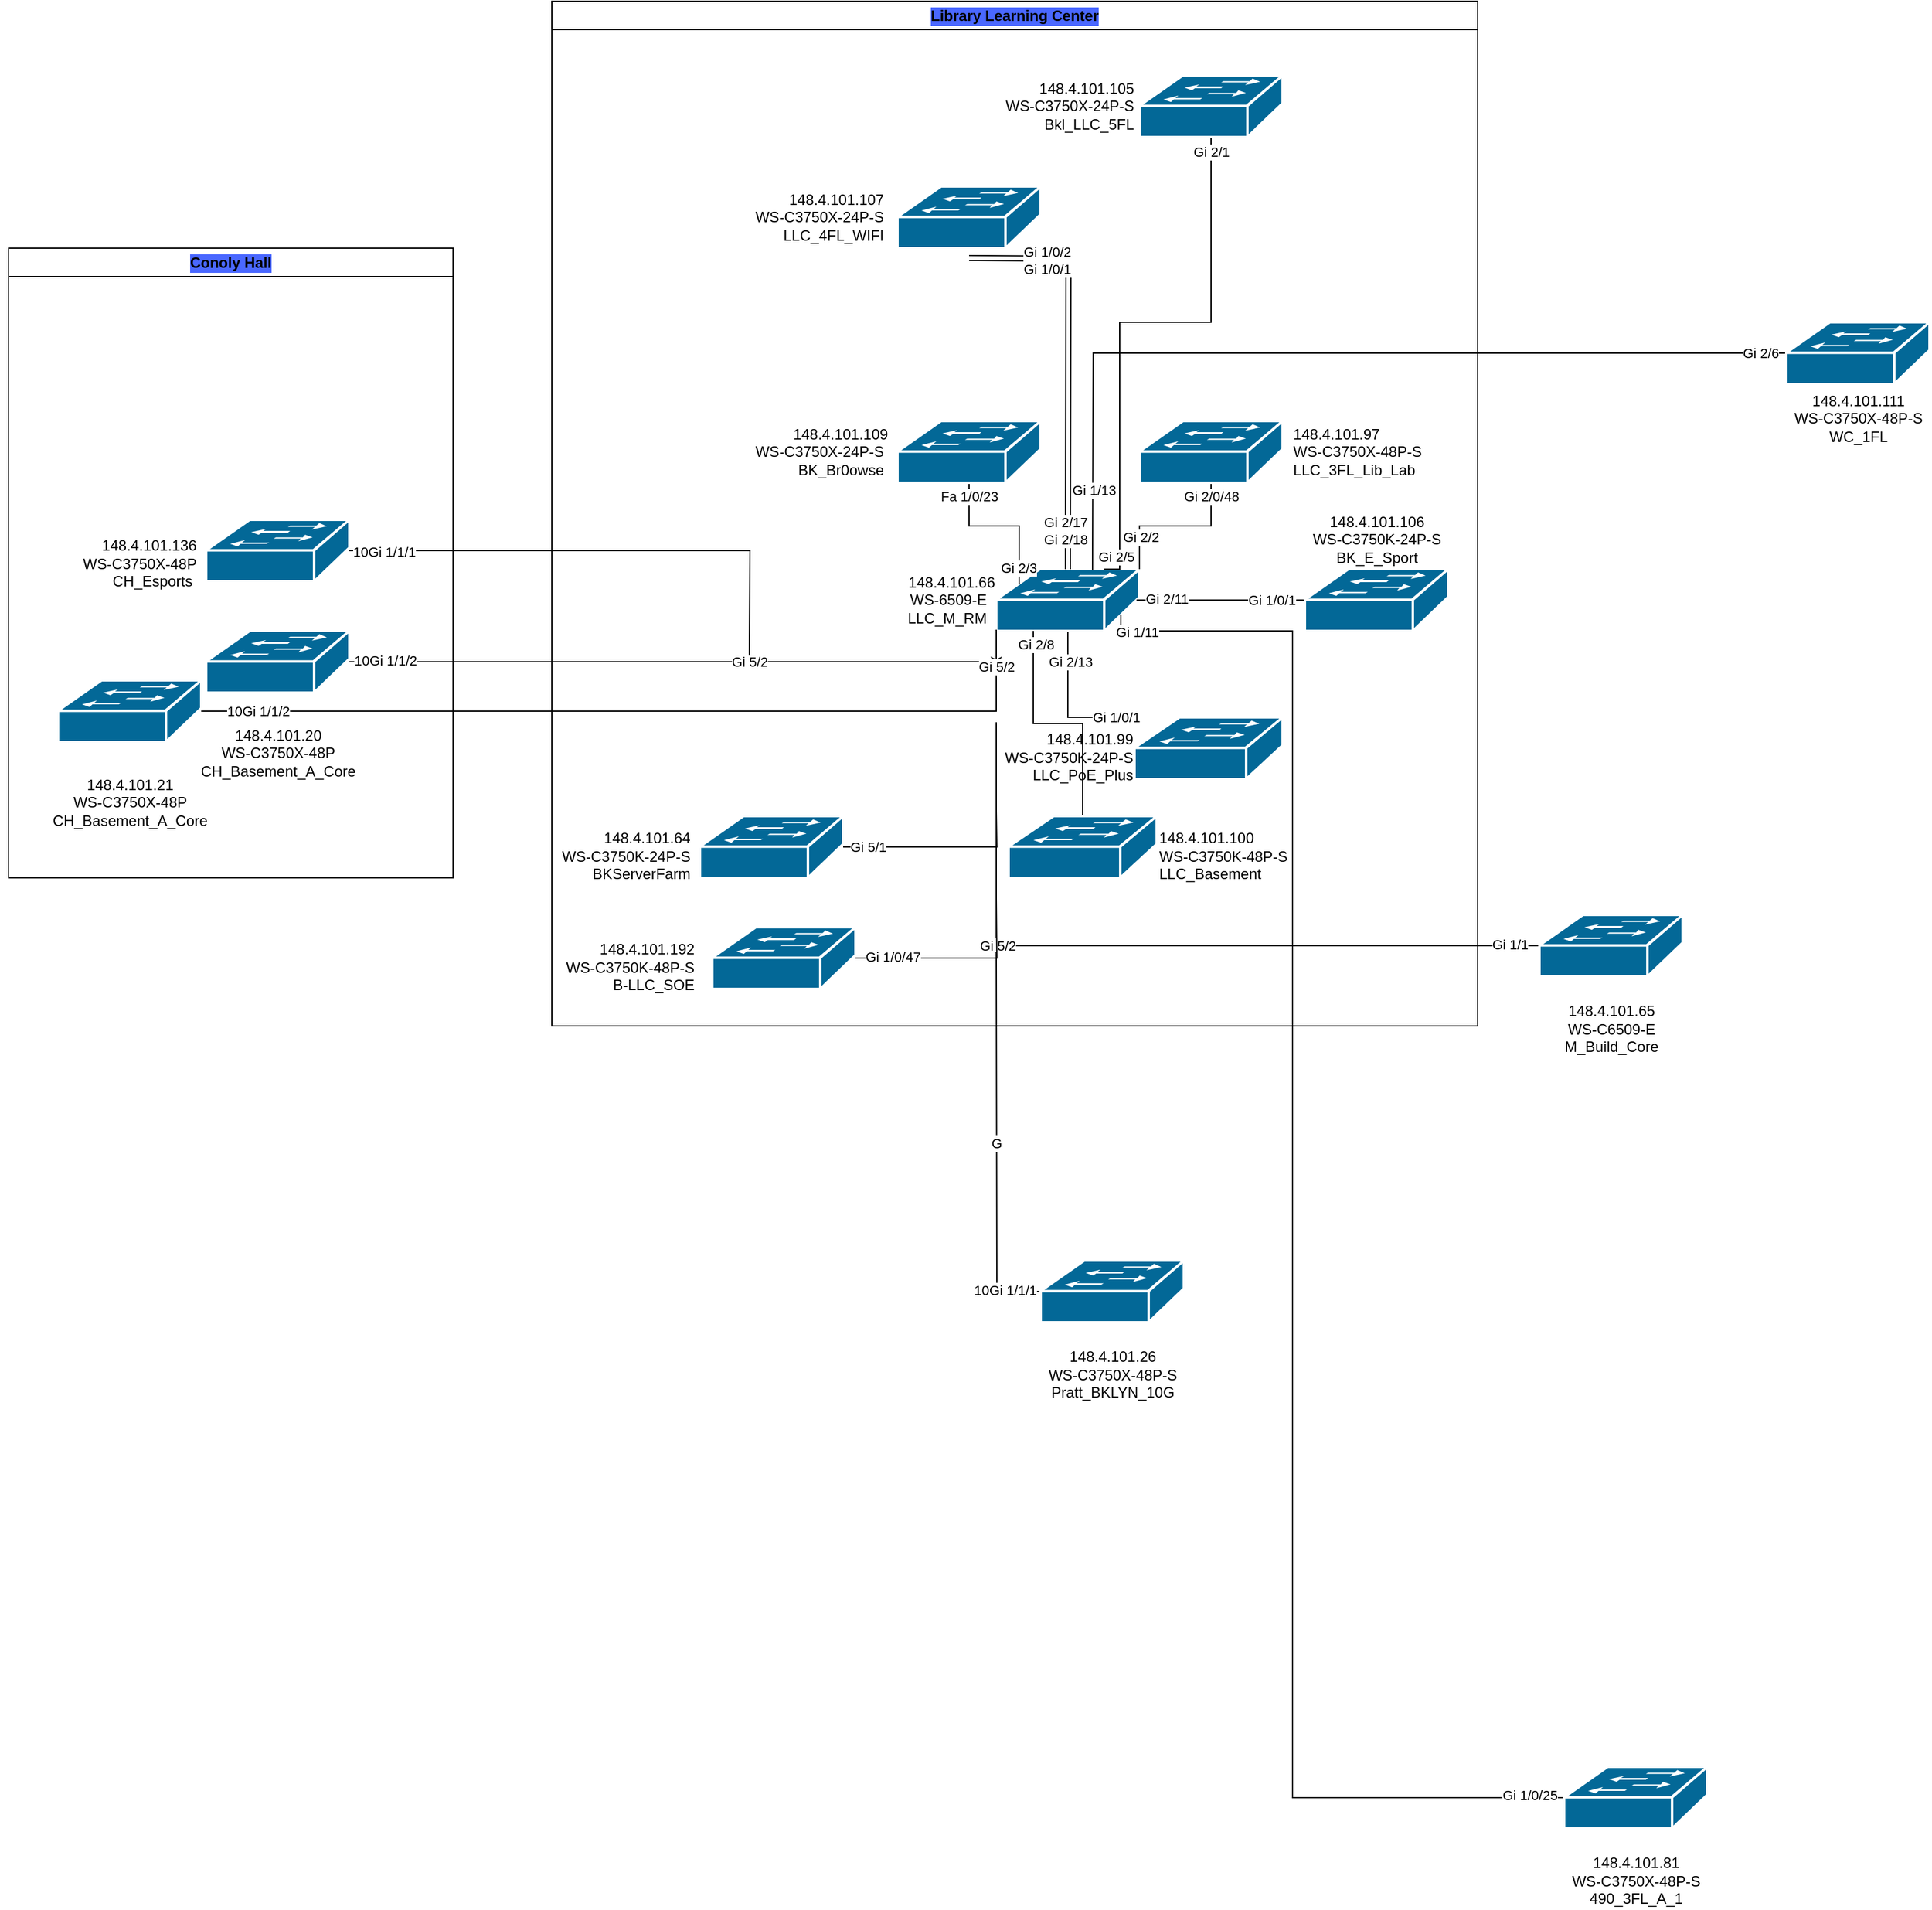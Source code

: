 <mxfile version="20.6.0" type="github">
  <diagram id="_D2GM5yeNmXsg2AjUnIa" name="Page-1">
    <mxGraphModel dx="1579" dy="1582" grid="1" gridSize="10" guides="1" tooltips="1" connect="1" arrows="1" fold="1" page="1" pageScale="1" pageWidth="850" pageHeight="1100" math="0" shadow="0">
      <root>
        <mxCell id="0" />
        <mxCell id="1" parent="0" />
        <mxCell id="6s0p3I9b8KLNKxU6c0i5-51" value="" style="edgeStyle=orthogonalEdgeStyle;rounded=0;orthogonalLoop=1;jettySize=auto;html=1;endArrow=none;endFill=0;" parent="1" source="6s0p3I9b8KLNKxU6c0i5-1" target="6s0p3I9b8KLNKxU6c0i5-2" edge="1">
          <mxGeometry relative="1" as="geometry">
            <Array as="points">
              <mxPoint x="378" y="270" />
              <mxPoint x="378" y="270" />
            </Array>
          </mxGeometry>
        </mxCell>
        <mxCell id="6s0p3I9b8KLNKxU6c0i5-56" value="Gi 1/0/1" style="edgeLabel;html=1;align=center;verticalAlign=middle;resizable=0;points=[];" parent="6s0p3I9b8KLNKxU6c0i5-51" vertex="1" connectable="0">
          <mxGeometry x="-0.752" relative="1" as="geometry">
            <mxPoint as="offset" />
          </mxGeometry>
        </mxCell>
        <mxCell id="6s0p3I9b8KLNKxU6c0i5-57" value="Gi 2/13" style="edgeLabel;html=1;align=center;verticalAlign=middle;resizable=0;points=[];" parent="6s0p3I9b8KLNKxU6c0i5-51" vertex="1" connectable="0">
          <mxGeometry x="0.724" relative="1" as="geometry">
            <mxPoint x="2" y="8" as="offset" />
          </mxGeometry>
        </mxCell>
        <mxCell id="6s0p3I9b8KLNKxU6c0i5-1" value="&lt;table style=&quot;border-collapse:&lt;br/&gt; collapse;width:124pt&quot; width=&quot;165&quot; cellspacing=&quot;0&quot; cellpadding=&quot;0&quot; border=&quot;0&quot;&gt;&lt;tbody&gt;&lt;tr style=&quot;height:15.75pt&quot; height=&quot;21&quot;&gt;&lt;br/&gt;  &lt;td style=&quot;height:15.75pt;width:124pt&quot; width=&quot;165&quot; class=&quot;xl66&quot; height=&quot;21&quot;&gt;148.4.101.99&lt;br&gt;WS-C3750K-24P-S&lt;br&gt;LLC_PoE_Plus&lt;/td&gt;&lt;/tr&gt;&lt;/tbody&gt;&lt;/table&gt;" style="shape=mxgraph.cisco.switches.workgroup_switch;sketch=0;html=1;pointerEvents=1;dashed=0;fillColor=#036897;strokeColor=#ffffff;strokeWidth=2;verticalLabelPosition=middle;verticalAlign=middle;align=right;outlineConnect=0;labelPosition=left;" parent="1" vertex="1">
          <mxGeometry x="432" y="270" width="120" height="50" as="geometry" />
        </mxCell>
        <object label="148.4.101.66&lt;br&gt;WS-6509-E&amp;nbsp;&amp;nbsp;&lt;br&gt;LLC_M_RM&amp;nbsp;&amp;nbsp;" id="6s0p3I9b8KLNKxU6c0i5-2">
          <mxCell style="shape=mxgraph.cisco.switches.workgroup_switch;sketch=0;html=1;pointerEvents=1;dashed=0;fillColor=#036897;strokeColor=#ffffff;strokeWidth=2;verticalLabelPosition=middle;verticalAlign=middle;align=right;outlineConnect=0;labelPosition=left;points=[[0,0.5,0,0,0],[0,0.98,0,0,0],[0.16,0.24,0,0,0],[0.25,0,0,0,0],[0.33,0,0,0,0],[0.33,1,0,0,0],[0.5,0,0,0,0],[0.5,0.98,0,0,0],[0.67,0,0,0,0],[0.67,1,0,0,0],[0.75,0,0,0,0],[0.87,0.74,0,0,0],[0.98,0.5,0,0,0],[1,0,0,0,0]];" parent="1" vertex="1">
            <mxGeometry x="320" y="150" width="116" height="50" as="geometry" />
          </mxCell>
        </object>
        <mxCell id="6s0p3I9b8KLNKxU6c0i5-71" style="edgeStyle=orthogonalEdgeStyle;rounded=0;orthogonalLoop=1;jettySize=auto;html=1;" parent="1" source="6s0p3I9b8KLNKxU6c0i5-24" edge="1">
          <mxGeometry relative="1" as="geometry">
            <mxPoint x="320" y="230" as="targetPoint" />
            <Array as="points">
              <mxPoint x="320" y="225" />
            </Array>
          </mxGeometry>
        </mxCell>
        <mxCell id="6s0p3I9b8KLNKxU6c0i5-72" value="10Gi 1/1/2" style="edgeLabel;html=1;align=center;verticalAlign=middle;resizable=0;points=[];" parent="6s0p3I9b8KLNKxU6c0i5-71" vertex="1" connectable="0">
          <mxGeometry x="-0.875" y="1" relative="1" as="geometry">
            <mxPoint x="-4" as="offset" />
          </mxGeometry>
        </mxCell>
        <mxCell id="iD0rY3E5EVlvnI-12X9--8" value="Gi 5/2" style="edgeLabel;html=1;align=center;verticalAlign=middle;resizable=0;points=[];" vertex="1" connectable="0" parent="6s0p3I9b8KLNKxU6c0i5-71">
          <mxGeometry x="0.004" relative="1" as="geometry">
            <mxPoint x="58" as="offset" />
          </mxGeometry>
        </mxCell>
        <object label="&lt;table width=&quot;165&quot; cellspacing=&quot;0&quot; cellpadding=&quot;0&quot; border=&quot;0&quot;&gt;&lt;tbody&gt;&lt;tr style=&quot;height:15.75pt&quot; height=&quot;21&quot;&gt;&lt;td style=&quot;height:15.75pt;width:124pt&quot; width=&quot;165&quot; class=&quot;xl66&quot; height=&quot;21&quot;&gt;&lt;/td&gt;&lt;/tr&gt;&lt;/tbody&gt;&lt;/table&gt;148.4.101.20&lt;br&gt;WS-C3750X-48P&lt;br&gt;CH_Basement_A_Core" id="6s0p3I9b8KLNKxU6c0i5-24">
          <mxCell style="shape=mxgraph.cisco.switches.workgroup_switch;sketch=0;html=1;pointerEvents=1;dashed=0;fillColor=#036897;strokeColor=#ffffff;strokeWidth=2;verticalLabelPosition=bottom;verticalAlign=top;align=center;outlineConnect=0;" parent="1" vertex="1">
            <mxGeometry x="-320" y="200" width="116" height="50" as="geometry" />
          </mxCell>
        </object>
        <mxCell id="6s0p3I9b8KLNKxU6c0i5-74" style="edgeStyle=orthogonalEdgeStyle;rounded=0;orthogonalLoop=1;jettySize=auto;html=1;entryX=0.98;entryY=0.5;entryDx=0;entryDy=0;entryPerimeter=0;endArrow=none;endFill=0;" parent="1" source="6s0p3I9b8KLNKxU6c0i5-25" target="6s0p3I9b8KLNKxU6c0i5-2" edge="1">
          <mxGeometry relative="1" as="geometry" />
        </mxCell>
        <mxCell id="6s0p3I9b8KLNKxU6c0i5-75" value="Gi 1/0/1" style="edgeLabel;html=1;align=center;verticalAlign=middle;resizable=0;points=[];" parent="6s0p3I9b8KLNKxU6c0i5-74" vertex="1" connectable="0">
          <mxGeometry x="-0.36" relative="1" as="geometry">
            <mxPoint x="16" as="offset" />
          </mxGeometry>
        </mxCell>
        <mxCell id="6s0p3I9b8KLNKxU6c0i5-76" value="Gi 2/11" style="edgeLabel;html=1;align=center;verticalAlign=middle;resizable=0;points=[];" parent="6s0p3I9b8KLNKxU6c0i5-74" vertex="1" connectable="0">
          <mxGeometry x="0.7" y="-1" relative="1" as="geometry">
            <mxPoint x="4" as="offset" />
          </mxGeometry>
        </mxCell>
        <object label="&lt;br&gt;148.4.101.106&lt;br&gt;WS-C3750K-24P-S&lt;br&gt;BK_E_Sport" id="6s0p3I9b8KLNKxU6c0i5-25">
          <mxCell style="shape=mxgraph.cisco.switches.workgroup_switch;sketch=0;html=1;pointerEvents=1;dashed=0;fillColor=#036897;strokeColor=#ffffff;strokeWidth=2;verticalLabelPosition=top;verticalAlign=bottom;align=center;outlineConnect=0;labelPosition=center;" parent="1" vertex="1">
            <mxGeometry x="570" y="150" width="116" height="50" as="geometry" />
          </mxCell>
        </object>
        <mxCell id="6s0p3I9b8KLNKxU6c0i5-59" style="edgeStyle=orthogonalEdgeStyle;rounded=0;orthogonalLoop=1;jettySize=auto;html=1;entryX=0;entryY=0.98;entryDx=0;entryDy=0;entryPerimeter=0;endArrow=none;endFill=0;" parent="1" source="6s0p3I9b8KLNKxU6c0i5-28" target="6s0p3I9b8KLNKxU6c0i5-2" edge="1">
          <mxGeometry relative="1" as="geometry">
            <Array as="points">
              <mxPoint x="320" y="265" />
            </Array>
          </mxGeometry>
        </mxCell>
        <mxCell id="6s0p3I9b8KLNKxU6c0i5-60" value="Gi 5/2" style="edgeLabel;html=1;align=center;verticalAlign=middle;resizable=0;points=[];" parent="6s0p3I9b8KLNKxU6c0i5-59" vertex="1" connectable="0">
          <mxGeometry x="0.915" relative="1" as="geometry">
            <mxPoint as="offset" />
          </mxGeometry>
        </mxCell>
        <mxCell id="6s0p3I9b8KLNKxU6c0i5-61" value="10Gi 1/1/2" style="edgeLabel;html=1;align=center;verticalAlign=middle;resizable=0;points=[];" parent="6s0p3I9b8KLNKxU6c0i5-59" vertex="1" connectable="0">
          <mxGeometry x="-0.89" relative="1" as="geometry">
            <mxPoint x="7" as="offset" />
          </mxGeometry>
        </mxCell>
        <object label="&lt;table width=&quot;165&quot; cellspacing=&quot;0&quot; cellpadding=&quot;0&quot; border=&quot;0&quot;&gt;&lt;tbody&gt;&lt;tr style=&quot;height:15.75pt&quot; height=&quot;21&quot;&gt;&lt;td style=&quot;height:15.75pt;width:124pt&quot; width=&quot;165&quot; class=&quot;xl66&quot; height=&quot;21&quot;&gt;&lt;/td&gt;&lt;/tr&gt;&lt;/tbody&gt;&lt;/table&gt;148.4.101.21&lt;br&gt;WS-C3750X-48P&lt;br&gt;CH_Basement_A_Core" id="6s0p3I9b8KLNKxU6c0i5-28">
          <mxCell style="shape=mxgraph.cisco.switches.workgroup_switch;sketch=0;html=1;pointerEvents=1;dashed=0;fillColor=#036897;strokeColor=#ffffff;strokeWidth=2;verticalLabelPosition=bottom;verticalAlign=top;align=center;outlineConnect=0;" parent="1" vertex="1">
            <mxGeometry x="-440" y="240" width="116" height="50" as="geometry" />
          </mxCell>
        </object>
        <mxCell id="6s0p3I9b8KLNKxU6c0i5-37" style="edgeStyle=orthogonalEdgeStyle;rounded=0;orthogonalLoop=1;jettySize=auto;html=1;entryX=0.5;entryY=0;entryDx=0;entryDy=0;entryPerimeter=0;exitX=0;exitY=0.5;exitDx=0;exitDy=0;exitPerimeter=0;endArrow=none;endFill=0;" parent="1" source="6s0p3I9b8KLNKxU6c0i5-36" edge="1">
          <mxGeometry relative="1" as="geometry">
            <mxPoint x="700" y="-23.966" as="sourcePoint" />
            <mxPoint x="398" y="151" as="targetPoint" />
          </mxGeometry>
        </mxCell>
        <mxCell id="6s0p3I9b8KLNKxU6c0i5-40" value="Gi 2/6" style="edgeLabel;html=1;align=center;verticalAlign=middle;resizable=0;points=[];" parent="6s0p3I9b8KLNKxU6c0i5-37" vertex="1" connectable="0">
          <mxGeometry x="-0.733" relative="1" as="geometry">
            <mxPoint x="77" as="offset" />
          </mxGeometry>
        </mxCell>
        <mxCell id="6s0p3I9b8KLNKxU6c0i5-53" value="Gi 1/13" style="edgeLabel;html=1;align=center;verticalAlign=middle;resizable=0;points=[];" parent="6s0p3I9b8KLNKxU6c0i5-37" vertex="1" connectable="0">
          <mxGeometry x="0.897" relative="1" as="geometry">
            <mxPoint x="1" y="-27" as="offset" />
          </mxGeometry>
        </mxCell>
        <object label="148.4.101.111&lt;br&gt;WS-C3750X-48P-S&lt;br&gt;WC_1FL" id="6s0p3I9b8KLNKxU6c0i5-36">
          <mxCell style="shape=mxgraph.cisco.switches.workgroup_switch;sketch=0;html=1;pointerEvents=1;dashed=0;fillColor=#036897;strokeColor=#ffffff;strokeWidth=2;verticalLabelPosition=bottom;verticalAlign=top;align=center;outlineConnect=0;" parent="1" vertex="1">
            <mxGeometry x="960" y="-50" width="116" height="50" as="geometry" />
          </mxCell>
        </object>
        <mxCell id="iD0rY3E5EVlvnI-12X9--6" style="edgeStyle=orthogonalEdgeStyle;rounded=0;orthogonalLoop=1;jettySize=auto;html=1;endArrow=none;endFill=0;" edge="1" parent="1" source="6s0p3I9b8KLNKxU6c0i5-42">
          <mxGeometry relative="1" as="geometry">
            <mxPoint x="120" y="220" as="targetPoint" />
          </mxGeometry>
        </mxCell>
        <mxCell id="iD0rY3E5EVlvnI-12X9--7" value="10Gi 1/1/1" style="edgeLabel;html=1;align=center;verticalAlign=middle;resizable=0;points=[];" vertex="1" connectable="0" parent="iD0rY3E5EVlvnI-12X9--6">
          <mxGeometry x="-0.654" y="-1" relative="1" as="geometry">
            <mxPoint x="-43" as="offset" />
          </mxGeometry>
        </mxCell>
        <object label="&lt;table width=&quot;165&quot; cellspacing=&quot;0&quot; cellpadding=&quot;0&quot; border=&quot;0&quot;&gt;&lt;tbody&gt;&lt;tr style=&quot;height:15.75pt&quot; height=&quot;21&quot;&gt;&lt;td style=&quot;height:15.75pt;width:124pt&quot; width=&quot;165&quot; class=&quot;xl66&quot; height=&quot;21&quot;&gt;&lt;/td&gt;&lt;/tr&gt;&lt;/tbody&gt;&lt;/table&gt;148.4.101.136&amp;nbsp;&amp;nbsp;&lt;br&gt;WS-C3750X-48P&amp;nbsp;&amp;nbsp;&lt;br&gt;CH_Esports&amp;nbsp; &amp;nbsp;" id="6s0p3I9b8KLNKxU6c0i5-42">
          <mxCell style="shape=mxgraph.cisco.switches.workgroup_switch;sketch=0;html=1;pointerEvents=1;dashed=0;fillColor=#036897;strokeColor=#ffffff;strokeWidth=2;verticalLabelPosition=middle;verticalAlign=middle;align=right;outlineConnect=0;labelPosition=left;" parent="1" vertex="1">
            <mxGeometry x="-320" y="110" width="116" height="50" as="geometry" />
          </mxCell>
        </object>
        <mxCell id="6s0p3I9b8KLNKxU6c0i5-78" value="" style="edgeStyle=orthogonalEdgeStyle;rounded=0;orthogonalLoop=1;jettySize=auto;html=1;shape=link;" parent="1" edge="1">
          <mxGeometry relative="1" as="geometry">
            <mxPoint x="298.034" y="-102.0" as="sourcePoint" />
            <mxPoint x="378" y="150" as="targetPoint" />
          </mxGeometry>
        </mxCell>
        <mxCell id="6s0p3I9b8KLNKxU6c0i5-79" value="Gi 1/0/2&lt;br&gt;Gi 1/0/1" style="edgeLabel;html=1;align=center;verticalAlign=middle;resizable=0;points=[];" parent="6s0p3I9b8KLNKxU6c0i5-78" vertex="1" connectable="0">
          <mxGeometry x="-0.619" y="-1" relative="1" as="geometry">
            <mxPoint as="offset" />
          </mxGeometry>
        </mxCell>
        <mxCell id="6s0p3I9b8KLNKxU6c0i5-80" value="Gi 2/17&lt;br&gt;Gi 2/18" style="edgeLabel;html=1;align=center;verticalAlign=middle;resizable=0;points=[];" parent="6s0p3I9b8KLNKxU6c0i5-78" vertex="1" connectable="0">
          <mxGeometry x="0.646" y="-1" relative="1" as="geometry">
            <mxPoint x="-1" y="28" as="offset" />
          </mxGeometry>
        </mxCell>
        <object label="&lt;div style=&quot;&quot;&gt;&lt;span data-darkreader-inline-color=&quot;&quot; data-darkreader-inline-bgcolor=&quot;&quot; style=&quot;background-color: initial; color: rgb(0, 0, 0); --darkreader-inline-bgcolor: initial; --darkreader-inline-color:#e8e6e3;&quot;&gt;148.4.101.107&amp;nbsp; &amp;nbsp;&lt;/span&gt;&lt;/div&gt;WS-C3750X-24P-S&amp;nbsp; &amp;nbsp;&lt;br&gt;LLC_4FL_WIFI&amp;nbsp; &amp;nbsp;" id="6s0p3I9b8KLNKxU6c0i5-77">
          <mxCell style="shape=mxgraph.cisco.switches.workgroup_switch;sketch=0;html=1;pointerEvents=1;dashed=0;fillColor=#036897;strokeColor=#ffffff;strokeWidth=2;verticalLabelPosition=middle;verticalAlign=middle;align=right;outlineConnect=0;labelPosition=left;" parent="1" vertex="1">
            <mxGeometry x="240" y="-160" width="116" height="50" as="geometry" />
          </mxCell>
        </object>
        <mxCell id="6s0p3I9b8KLNKxU6c0i5-91" value="" style="edgeStyle=orthogonalEdgeStyle;rounded=0;orthogonalLoop=1;jettySize=auto;html=1;endArrow=none;endFill=0;" parent="1" source="6s0p3I9b8KLNKxU6c0i5-82" target="6s0p3I9b8KLNKxU6c0i5-90" edge="1">
          <mxGeometry relative="1" as="geometry" />
        </mxCell>
        <mxCell id="6s0p3I9b8KLNKxU6c0i5-92" value="Gi 1/1" style="edgeLabel;html=1;align=center;verticalAlign=middle;resizable=0;points=[];" parent="6s0p3I9b8KLNKxU6c0i5-91" vertex="1" connectable="0">
          <mxGeometry x="-0.922" y="-1" relative="1" as="geometry">
            <mxPoint as="offset" />
          </mxGeometry>
        </mxCell>
        <mxCell id="iD0rY3E5EVlvnI-12X9--34" value="Gi 5/2" style="edgeLabel;html=1;align=center;verticalAlign=middle;resizable=0;points=[];" vertex="1" connectable="0" parent="6s0p3I9b8KLNKxU6c0i5-91">
          <mxGeometry x="0.393" relative="1" as="geometry">
            <mxPoint x="-4" as="offset" />
          </mxGeometry>
        </mxCell>
        <object label="&lt;br&gt;148.4.101.65&lt;br&gt;WS-C6509-E&lt;br&gt;M_Build_Core" id="6s0p3I9b8KLNKxU6c0i5-82">
          <mxCell style="shape=mxgraph.cisco.switches.workgroup_switch;sketch=0;html=1;pointerEvents=1;dashed=0;fillColor=#036897;strokeColor=#ffffff;strokeWidth=2;verticalLabelPosition=bottom;verticalAlign=top;align=center;outlineConnect=0;" parent="1" vertex="1">
            <mxGeometry x="760" y="430" width="116" height="50" as="geometry" />
          </mxCell>
        </object>
        <mxCell id="6s0p3I9b8KLNKxU6c0i5-90" value="" style="shape=waypoint;sketch=0;size=6;pointerEvents=1;points=[];fillColor=#036897;resizable=0;rotatable=0;perimeter=centerPerimeter;snapToPoint=1;verticalAlign=top;strokeColor=#ffffff;dashed=0;strokeWidth=2;" parent="1" vertex="1">
          <mxGeometry x="300" y="250" width="40" height="40" as="geometry" />
        </mxCell>
        <mxCell id="iD0rY3E5EVlvnI-12X9--13" style="edgeStyle=orthogonalEdgeStyle;rounded=0;orthogonalLoop=1;jettySize=auto;html=1;endArrow=none;endFill=0;" edge="1" parent="1" source="6s0p3I9b8KLNKxU6c0i5-93">
          <mxGeometry relative="1" as="geometry">
            <mxPoint x="320" y="345" as="targetPoint" />
          </mxGeometry>
        </mxCell>
        <mxCell id="iD0rY3E5EVlvnI-12X9--14" value="Gi 5/1" style="edgeLabel;html=1;align=center;verticalAlign=middle;resizable=0;points=[];" vertex="1" connectable="0" parent="iD0rY3E5EVlvnI-12X9--13">
          <mxGeometry x="-0.731" relative="1" as="geometry">
            <mxPoint x="-1" as="offset" />
          </mxGeometry>
        </mxCell>
        <mxCell id="iD0rY3E5EVlvnI-12X9--11" value="Conoly Hall" style="swimlane;whiteSpace=wrap;html=1;labelBackgroundColor=#4A68FF;" vertex="1" parent="1">
          <mxGeometry x="-480" y="-110" width="360" height="510" as="geometry" />
        </mxCell>
        <mxCell id="iD0rY3E5EVlvnI-12X9--16" style="edgeStyle=orthogonalEdgeStyle;rounded=0;orthogonalLoop=1;jettySize=auto;html=1;entryX=0.16;entryY=0.24;entryDx=0;entryDy=0;entryPerimeter=0;endArrow=none;endFill=0;" edge="1" parent="1" source="iD0rY3E5EVlvnI-12X9--15" target="6s0p3I9b8KLNKxU6c0i5-2">
          <mxGeometry relative="1" as="geometry" />
        </mxCell>
        <mxCell id="iD0rY3E5EVlvnI-12X9--17" value="Fa 1/0/23" style="edgeLabel;html=1;align=center;verticalAlign=middle;resizable=0;points=[];" vertex="1" connectable="0" parent="iD0rY3E5EVlvnI-12X9--16">
          <mxGeometry x="-0.575" relative="1" as="geometry">
            <mxPoint y="-15" as="offset" />
          </mxGeometry>
        </mxCell>
        <mxCell id="iD0rY3E5EVlvnI-12X9--18" value="Gi 2/3" style="edgeLabel;html=1;align=center;verticalAlign=middle;resizable=0;points=[];" vertex="1" connectable="0" parent="iD0rY3E5EVlvnI-12X9--16">
          <mxGeometry x="0.721" y="-1" relative="1" as="geometry">
            <mxPoint y="4" as="offset" />
          </mxGeometry>
        </mxCell>
        <object label="&lt;div style=&quot;&quot;&gt;&lt;span data-darkreader-inline-color=&quot;&quot; data-darkreader-inline-bgcolor=&quot;&quot; style=&quot;background-color: initial; color: rgb(0, 0, 0); --darkreader-inline-bgcolor: initial; --darkreader-inline-color:#e8e6e3;&quot;&gt;148.4.101.109&amp;nbsp;&amp;nbsp;&lt;/span&gt;&lt;/div&gt;WS-C3750X-24P-S&amp;nbsp; &amp;nbsp;&lt;br&gt;BK_Br0owse&amp;nbsp; &amp;nbsp;" id="iD0rY3E5EVlvnI-12X9--15">
          <mxCell style="shape=mxgraph.cisco.switches.workgroup_switch;sketch=0;html=1;pointerEvents=1;dashed=0;fillColor=#036897;strokeColor=#ffffff;strokeWidth=2;verticalLabelPosition=middle;verticalAlign=middle;align=right;outlineConnect=0;labelPosition=left;" vertex="1" parent="1">
            <mxGeometry x="240" y="30" width="116" height="50" as="geometry" />
          </mxCell>
        </object>
        <mxCell id="iD0rY3E5EVlvnI-12X9--21" style="edgeStyle=orthogonalEdgeStyle;rounded=0;orthogonalLoop=1;jettySize=auto;html=1;entryX=1;entryY=0;entryDx=0;entryDy=0;entryPerimeter=0;endArrow=none;endFill=0;" edge="1" parent="1" source="iD0rY3E5EVlvnI-12X9--20" target="6s0p3I9b8KLNKxU6c0i5-2">
          <mxGeometry relative="1" as="geometry" />
        </mxCell>
        <mxCell id="iD0rY3E5EVlvnI-12X9--22" value="Gi 2/2" style="edgeLabel;html=1;align=center;verticalAlign=middle;resizable=0;points=[];" vertex="1" connectable="0" parent="iD0rY3E5EVlvnI-12X9--21">
          <mxGeometry x="0.515" y="1" relative="1" as="geometry">
            <mxPoint y="5" as="offset" />
          </mxGeometry>
        </mxCell>
        <mxCell id="iD0rY3E5EVlvnI-12X9--23" value="Gi 2/0/48" style="edgeLabel;html=1;align=center;verticalAlign=middle;resizable=0;points=[];" vertex="1" connectable="0" parent="iD0rY3E5EVlvnI-12X9--21">
          <mxGeometry x="-0.835" relative="1" as="geometry">
            <mxPoint as="offset" />
          </mxGeometry>
        </mxCell>
        <object label="&lt;div style=&quot;&quot;&gt;&lt;span data-darkreader-inline-color=&quot;&quot; data-darkreader-inline-bgcolor=&quot;&quot; style=&quot;background-color: initial; color: rgb(0, 0, 0); --darkreader-inline-bgcolor: initial; --darkreader-inline-color:#e8e6e3;&quot;&gt;&amp;nbsp; 148.4.101.97&amp;nbsp;&amp;nbsp;&lt;/span&gt;&lt;/div&gt;&amp;nbsp; WS-C3750X-48P-S&amp;nbsp; &amp;nbsp;&lt;br&gt;&amp;nbsp; LLC_3FL_Lib_Lab&amp;nbsp; &amp;nbsp;" id="iD0rY3E5EVlvnI-12X9--20">
          <mxCell style="shape=mxgraph.cisco.switches.workgroup_switch;sketch=0;html=1;pointerEvents=1;dashed=0;fillColor=#036897;strokeColor=#ffffff;strokeWidth=2;verticalLabelPosition=middle;verticalAlign=middle;align=left;outlineConnect=0;labelPosition=right;" vertex="1" parent="1">
            <mxGeometry x="436" y="30" width="116" height="50" as="geometry" />
          </mxCell>
        </object>
        <mxCell id="iD0rY3E5EVlvnI-12X9--26" style="edgeStyle=orthogonalEdgeStyle;rounded=0;orthogonalLoop=1;jettySize=auto;html=1;endArrow=none;endFill=0;" edge="1" parent="1" source="iD0rY3E5EVlvnI-12X9--24">
          <mxGeometry relative="1" as="geometry">
            <mxPoint x="320" y="415" as="targetPoint" />
          </mxGeometry>
        </mxCell>
        <mxCell id="iD0rY3E5EVlvnI-12X9--27" value="Gi 1/0/47" style="edgeLabel;html=1;align=center;verticalAlign=middle;resizable=0;points=[];" vertex="1" connectable="0" parent="iD0rY3E5EVlvnI-12X9--26">
          <mxGeometry x="-0.709" y="1" relative="1" as="geometry">
            <mxPoint x="6" as="offset" />
          </mxGeometry>
        </mxCell>
        <mxCell id="iD0rY3E5EVlvnI-12X9--33" value="G" style="edgeStyle=orthogonalEdgeStyle;rounded=0;orthogonalLoop=1;jettySize=auto;html=1;endArrow=none;endFill=0;" edge="1" parent="1" source="iD0rY3E5EVlvnI-12X9--29">
          <mxGeometry relative="1" as="geometry">
            <mxPoint x="320" y="460" as="targetPoint" />
          </mxGeometry>
        </mxCell>
        <mxCell id="iD0rY3E5EVlvnI-12X9--35" value="10Gi 1/1/1" style="edgeLabel;html=1;align=center;verticalAlign=middle;resizable=0;points=[];" vertex="1" connectable="0" parent="iD0rY3E5EVlvnI-12X9--33">
          <mxGeometry x="-0.823" y="-1" relative="1" as="geometry">
            <mxPoint x="-2" as="offset" />
          </mxGeometry>
        </mxCell>
        <object label="&lt;br&gt;148.4.101.26&lt;br&gt;WS-C3750X-48P-S&lt;br&gt;Pratt_BKLYN_10G" id="iD0rY3E5EVlvnI-12X9--29">
          <mxCell style="shape=mxgraph.cisco.switches.workgroup_switch;sketch=0;html=1;pointerEvents=1;dashed=0;fillColor=#036897;strokeColor=#ffffff;strokeWidth=2;verticalLabelPosition=bottom;verticalAlign=top;align=center;outlineConnect=0;" vertex="1" parent="1">
            <mxGeometry x="356" y="710" width="116" height="50" as="geometry" />
          </mxCell>
        </object>
        <mxCell id="iD0rY3E5EVlvnI-12X9--40" style="edgeStyle=orthogonalEdgeStyle;rounded=0;orthogonalLoop=1;jettySize=auto;html=1;endArrow=none;endFill=0;entryX=0.87;entryY=0.74;entryDx=0;entryDy=0;entryPerimeter=0;" edge="1" parent="1" source="iD0rY3E5EVlvnI-12X9--36" target="6s0p3I9b8KLNKxU6c0i5-2">
          <mxGeometry relative="1" as="geometry">
            <mxPoint x="480.059" y="225" as="targetPoint" />
            <Array as="points">
              <mxPoint x="560" y="1145" />
              <mxPoint x="560" y="200" />
              <mxPoint x="421" y="200" />
            </Array>
          </mxGeometry>
        </mxCell>
        <mxCell id="iD0rY3E5EVlvnI-12X9--41" value="Gi 1/11" style="edgeLabel;html=1;align=center;verticalAlign=middle;resizable=0;points=[];" vertex="1" connectable="0" parent="iD0rY3E5EVlvnI-12X9--40">
          <mxGeometry x="0.968" y="1" relative="1" as="geometry">
            <mxPoint x="5" as="offset" />
          </mxGeometry>
        </mxCell>
        <mxCell id="iD0rY3E5EVlvnI-12X9--42" value="Gi 1/0/25" style="edgeLabel;html=1;align=center;verticalAlign=middle;resizable=0;points=[];" vertex="1" connectable="0" parent="iD0rY3E5EVlvnI-12X9--40">
          <mxGeometry x="-0.967" y="-2" relative="1" as="geometry">
            <mxPoint x="-7" as="offset" />
          </mxGeometry>
        </mxCell>
        <object label="&lt;br&gt;148.4.101.81&lt;br&gt;WS-C3750X-48P-S&lt;br&gt;490_3FL_A_1" id="iD0rY3E5EVlvnI-12X9--36">
          <mxCell style="shape=mxgraph.cisco.switches.workgroup_switch;sketch=0;html=1;pointerEvents=1;dashed=0;fillColor=#036897;strokeColor=#ffffff;strokeWidth=2;verticalLabelPosition=bottom;verticalAlign=top;align=center;outlineConnect=0;" vertex="1" parent="1">
            <mxGeometry x="780" y="1120" width="116" height="50" as="geometry" />
          </mxCell>
        </object>
        <mxCell id="iD0rY3E5EVlvnI-12X9--51" style="edgeStyle=orthogonalEdgeStyle;rounded=0;orthogonalLoop=1;jettySize=auto;html=1;endArrow=none;endFill=0;entryX=0.75;entryY=0;entryDx=0;entryDy=0;entryPerimeter=0;" edge="1" parent="1" source="iD0rY3E5EVlvnI-12X9--43" target="6s0p3I9b8KLNKxU6c0i5-2">
          <mxGeometry relative="1" as="geometry">
            <mxPoint x="410" y="140" as="targetPoint" />
            <Array as="points">
              <mxPoint x="494" y="-50" />
              <mxPoint x="420" y="-50" />
              <mxPoint x="420" y="150" />
            </Array>
          </mxGeometry>
        </mxCell>
        <mxCell id="iD0rY3E5EVlvnI-12X9--52" value="Gi 2/5" style="edgeLabel;html=1;align=center;verticalAlign=middle;resizable=0;points=[];" vertex="1" connectable="0" parent="iD0rY3E5EVlvnI-12X9--51">
          <mxGeometry x="0.932" y="2" relative="1" as="geometry">
            <mxPoint x="-5" y="-8" as="offset" />
          </mxGeometry>
        </mxCell>
        <mxCell id="iD0rY3E5EVlvnI-12X9--53" value="Gi 2/1" style="edgeLabel;html=1;align=center;verticalAlign=middle;resizable=0;points=[];" vertex="1" connectable="0" parent="iD0rY3E5EVlvnI-12X9--51">
          <mxGeometry x="-0.862" relative="1" as="geometry">
            <mxPoint y="-18" as="offset" />
          </mxGeometry>
        </mxCell>
        <object label="&lt;div style=&quot;&quot;&gt;&lt;span data-darkreader-inline-color=&quot;&quot; data-darkreader-inline-bgcolor=&quot;&quot; style=&quot;background-color: initial; color: rgb(0, 0, 0); --darkreader-inline-bgcolor: initial; --darkreader-inline-color:#e8e6e3;&quot;&gt;148.4.101.105&amp;nbsp;&lt;/span&gt;&lt;/div&gt;WS-C3750X-24P-S&amp;nbsp;&lt;br&gt;Bkl_LLC_5FL&amp;nbsp;" id="iD0rY3E5EVlvnI-12X9--43">
          <mxCell style="shape=mxgraph.cisco.switches.workgroup_switch;sketch=0;html=1;pointerEvents=1;dashed=0;fillColor=#036897;strokeColor=#ffffff;strokeWidth=2;verticalLabelPosition=middle;verticalAlign=middle;align=right;outlineConnect=0;labelPosition=left;" vertex="1" parent="1">
            <mxGeometry x="436" y="-250" width="116" height="50" as="geometry" />
          </mxCell>
        </object>
        <mxCell id="iD0rY3E5EVlvnI-12X9--57" style="edgeStyle=orthogonalEdgeStyle;rounded=0;orthogonalLoop=1;jettySize=auto;html=1;endArrow=none;endFill=0;" edge="1" parent="1" source="iD0rY3E5EVlvnI-12X9--54" target="6s0p3I9b8KLNKxU6c0i5-2">
          <mxGeometry relative="1" as="geometry">
            <mxPoint x="340" y="235" as="targetPoint" />
            <Array as="points">
              <mxPoint x="390" y="275" />
              <mxPoint x="350" y="275" />
            </Array>
          </mxGeometry>
        </mxCell>
        <mxCell id="iD0rY3E5EVlvnI-12X9--58" value="Gi 2/8" style="edgeLabel;html=1;align=center;verticalAlign=middle;resizable=0;points=[];" vertex="1" connectable="0" parent="iD0rY3E5EVlvnI-12X9--57">
          <mxGeometry x="0.885" y="-2" relative="1" as="geometry">
            <mxPoint as="offset" />
          </mxGeometry>
        </mxCell>
        <mxCell id="iD0rY3E5EVlvnI-12X9--54" value="&lt;br&gt;&lt;table width=&quot;165&quot; cellspacing=&quot;0&quot; cellpadding=&quot;0&quot; border=&quot;0&quot;&gt;&lt;tbody&gt;&lt;tr style=&quot;height:15.75pt&quot; height=&quot;21&quot;&gt;  &lt;td style=&quot;height:15.75pt;width:124pt&quot; width=&quot;165&quot; class=&quot;xl66&quot; height=&quot;21&quot;&gt;148.4.101.100&lt;br&gt;WS-C3750K-48P-S&lt;br&gt;LLC_Basement&lt;/td&gt;&lt;/tr&gt;&lt;/tbody&gt;&lt;/table&gt;" style="shape=mxgraph.cisco.switches.workgroup_switch;sketch=0;html=1;pointerEvents=1;dashed=0;fillColor=#036897;strokeColor=#ffffff;strokeWidth=2;verticalLabelPosition=middle;verticalAlign=middle;align=left;outlineConnect=0;labelPosition=right;" vertex="1" parent="1">
          <mxGeometry x="330" y="350" width="120" height="50" as="geometry" />
        </mxCell>
        <mxCell id="iD0rY3E5EVlvnI-12X9--63" value="Library Learning Center" style="swimlane;whiteSpace=wrap;html=1;labelBackgroundColor=#4A68FF;" vertex="1" parent="1">
          <mxGeometry x="-40" y="-310" width="750" height="830" as="geometry">
            <mxRectangle x="20" y="-310" width="180" height="30" as="alternateBounds" />
          </mxGeometry>
        </mxCell>
        <object label="&lt;br&gt;148.4.101.192&amp;nbsp; &amp;nbsp;&amp;nbsp;&lt;br&gt;WS-C3750K-48P-S&amp;nbsp; &amp;nbsp;&amp;nbsp;&lt;br&gt;B-LLC_SOE&amp;nbsp; &amp;nbsp;&amp;nbsp;" id="iD0rY3E5EVlvnI-12X9--24">
          <mxCell style="shape=mxgraph.cisco.switches.workgroup_switch;sketch=0;html=1;pointerEvents=1;dashed=0;fillColor=#036897;strokeColor=#ffffff;strokeWidth=2;verticalLabelPosition=middle;verticalAlign=middle;align=right;outlineConnect=0;labelPosition=left;" vertex="1" parent="iD0rY3E5EVlvnI-12X9--63">
            <mxGeometry x="130" y="750" width="116" height="50" as="geometry" />
          </mxCell>
        </object>
        <object label="&lt;br&gt;148.4.101.64&amp;nbsp;&amp;nbsp;&lt;br&gt;WS-C3750K-24P-S&amp;nbsp;&amp;nbsp;&lt;br&gt;BKServerFarm&amp;nbsp;&amp;nbsp;" id="6s0p3I9b8KLNKxU6c0i5-93">
          <mxCell style="shape=mxgraph.cisco.switches.workgroup_switch;sketch=0;html=1;pointerEvents=1;dashed=0;fillColor=#036897;strokeColor=#ffffff;strokeWidth=2;verticalLabelPosition=middle;verticalAlign=middle;align=right;outlineConnect=0;labelPosition=left;" parent="iD0rY3E5EVlvnI-12X9--63" vertex="1">
            <mxGeometry x="120" y="660" width="116" height="50" as="geometry" />
          </mxCell>
        </object>
      </root>
    </mxGraphModel>
  </diagram>
</mxfile>
